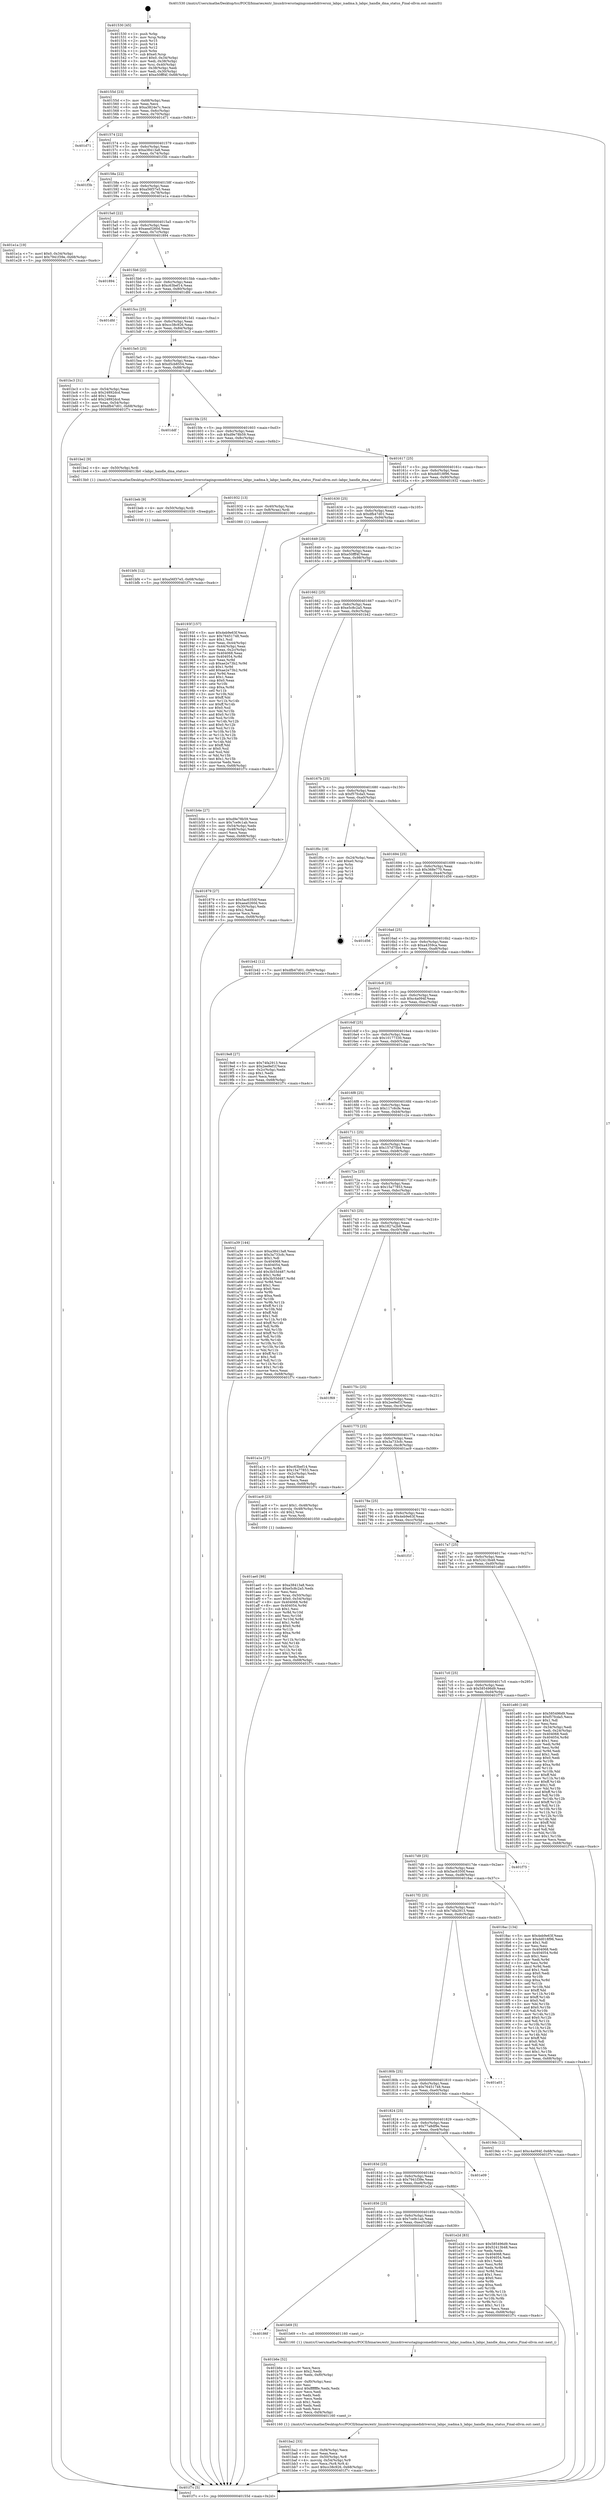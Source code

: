 digraph "0x401530" {
  label = "0x401530 (/mnt/c/Users/mathe/Desktop/tcc/POCII/binaries/extr_linuxdriversstagingcomedidriversni_labpc_isadma.h_labpc_handle_dma_status_Final-ollvm.out::main(0))"
  labelloc = "t"
  node[shape=record]

  Entry [label="",width=0.3,height=0.3,shape=circle,fillcolor=black,style=filled]
  "0x40155d" [label="{
     0x40155d [23]\l
     | [instrs]\l
     &nbsp;&nbsp;0x40155d \<+3\>: mov -0x68(%rbp),%eax\l
     &nbsp;&nbsp;0x401560 \<+2\>: mov %eax,%ecx\l
     &nbsp;&nbsp;0x401562 \<+6\>: sub $0xa3824e7c,%ecx\l
     &nbsp;&nbsp;0x401568 \<+3\>: mov %eax,-0x6c(%rbp)\l
     &nbsp;&nbsp;0x40156b \<+3\>: mov %ecx,-0x70(%rbp)\l
     &nbsp;&nbsp;0x40156e \<+6\>: je 0000000000401d71 \<main+0x841\>\l
  }"]
  "0x401d71" [label="{
     0x401d71\l
  }", style=dashed]
  "0x401574" [label="{
     0x401574 [22]\l
     | [instrs]\l
     &nbsp;&nbsp;0x401574 \<+5\>: jmp 0000000000401579 \<main+0x49\>\l
     &nbsp;&nbsp;0x401579 \<+3\>: mov -0x6c(%rbp),%eax\l
     &nbsp;&nbsp;0x40157c \<+5\>: sub $0xa38413a8,%eax\l
     &nbsp;&nbsp;0x401581 \<+3\>: mov %eax,-0x74(%rbp)\l
     &nbsp;&nbsp;0x401584 \<+6\>: je 0000000000401f3b \<main+0xa0b\>\l
  }"]
  Exit [label="",width=0.3,height=0.3,shape=circle,fillcolor=black,style=filled,peripheries=2]
  "0x401f3b" [label="{
     0x401f3b\l
  }", style=dashed]
  "0x40158a" [label="{
     0x40158a [22]\l
     | [instrs]\l
     &nbsp;&nbsp;0x40158a \<+5\>: jmp 000000000040158f \<main+0x5f\>\l
     &nbsp;&nbsp;0x40158f \<+3\>: mov -0x6c(%rbp),%eax\l
     &nbsp;&nbsp;0x401592 \<+5\>: sub $0xa56f37e5,%eax\l
     &nbsp;&nbsp;0x401597 \<+3\>: mov %eax,-0x78(%rbp)\l
     &nbsp;&nbsp;0x40159a \<+6\>: je 0000000000401e1a \<main+0x8ea\>\l
  }"]
  "0x401bf4" [label="{
     0x401bf4 [12]\l
     | [instrs]\l
     &nbsp;&nbsp;0x401bf4 \<+7\>: movl $0xa56f37e5,-0x68(%rbp)\l
     &nbsp;&nbsp;0x401bfb \<+5\>: jmp 0000000000401f7c \<main+0xa4c\>\l
  }"]
  "0x401e1a" [label="{
     0x401e1a [19]\l
     | [instrs]\l
     &nbsp;&nbsp;0x401e1a \<+7\>: movl $0x0,-0x34(%rbp)\l
     &nbsp;&nbsp;0x401e21 \<+7\>: movl $0x7941f39e,-0x68(%rbp)\l
     &nbsp;&nbsp;0x401e28 \<+5\>: jmp 0000000000401f7c \<main+0xa4c\>\l
  }"]
  "0x4015a0" [label="{
     0x4015a0 [22]\l
     | [instrs]\l
     &nbsp;&nbsp;0x4015a0 \<+5\>: jmp 00000000004015a5 \<main+0x75\>\l
     &nbsp;&nbsp;0x4015a5 \<+3\>: mov -0x6c(%rbp),%eax\l
     &nbsp;&nbsp;0x4015a8 \<+5\>: sub $0xaea0260d,%eax\l
     &nbsp;&nbsp;0x4015ad \<+3\>: mov %eax,-0x7c(%rbp)\l
     &nbsp;&nbsp;0x4015b0 \<+6\>: je 0000000000401894 \<main+0x364\>\l
  }"]
  "0x401beb" [label="{
     0x401beb [9]\l
     | [instrs]\l
     &nbsp;&nbsp;0x401beb \<+4\>: mov -0x50(%rbp),%rdi\l
     &nbsp;&nbsp;0x401bef \<+5\>: call 0000000000401030 \<free@plt\>\l
     | [calls]\l
     &nbsp;&nbsp;0x401030 \{1\} (unknown)\l
  }"]
  "0x401894" [label="{
     0x401894\l
  }", style=dashed]
  "0x4015b6" [label="{
     0x4015b6 [22]\l
     | [instrs]\l
     &nbsp;&nbsp;0x4015b6 \<+5\>: jmp 00000000004015bb \<main+0x8b\>\l
     &nbsp;&nbsp;0x4015bb \<+3\>: mov -0x6c(%rbp),%eax\l
     &nbsp;&nbsp;0x4015be \<+5\>: sub $0xc63bef14,%eax\l
     &nbsp;&nbsp;0x4015c3 \<+3\>: mov %eax,-0x80(%rbp)\l
     &nbsp;&nbsp;0x4015c6 \<+6\>: je 0000000000401dfd \<main+0x8cd\>\l
  }"]
  "0x401ba2" [label="{
     0x401ba2 [33]\l
     | [instrs]\l
     &nbsp;&nbsp;0x401ba2 \<+6\>: mov -0xf4(%rbp),%ecx\l
     &nbsp;&nbsp;0x401ba8 \<+3\>: imul %eax,%ecx\l
     &nbsp;&nbsp;0x401bab \<+4\>: mov -0x50(%rbp),%r8\l
     &nbsp;&nbsp;0x401baf \<+4\>: movslq -0x54(%rbp),%r9\l
     &nbsp;&nbsp;0x401bb3 \<+4\>: mov %ecx,(%r8,%r9,4)\l
     &nbsp;&nbsp;0x401bb7 \<+7\>: movl $0xcc38c926,-0x68(%rbp)\l
     &nbsp;&nbsp;0x401bbe \<+5\>: jmp 0000000000401f7c \<main+0xa4c\>\l
  }"]
  "0x401dfd" [label="{
     0x401dfd\l
  }", style=dashed]
  "0x4015cc" [label="{
     0x4015cc [25]\l
     | [instrs]\l
     &nbsp;&nbsp;0x4015cc \<+5\>: jmp 00000000004015d1 \<main+0xa1\>\l
     &nbsp;&nbsp;0x4015d1 \<+3\>: mov -0x6c(%rbp),%eax\l
     &nbsp;&nbsp;0x4015d4 \<+5\>: sub $0xcc38c926,%eax\l
     &nbsp;&nbsp;0x4015d9 \<+6\>: mov %eax,-0x84(%rbp)\l
     &nbsp;&nbsp;0x4015df \<+6\>: je 0000000000401bc3 \<main+0x693\>\l
  }"]
  "0x401b6e" [label="{
     0x401b6e [52]\l
     | [instrs]\l
     &nbsp;&nbsp;0x401b6e \<+2\>: xor %ecx,%ecx\l
     &nbsp;&nbsp;0x401b70 \<+5\>: mov $0x2,%edx\l
     &nbsp;&nbsp;0x401b75 \<+6\>: mov %edx,-0xf0(%rbp)\l
     &nbsp;&nbsp;0x401b7b \<+1\>: cltd\l
     &nbsp;&nbsp;0x401b7c \<+6\>: mov -0xf0(%rbp),%esi\l
     &nbsp;&nbsp;0x401b82 \<+2\>: idiv %esi\l
     &nbsp;&nbsp;0x401b84 \<+6\>: imul $0xfffffffe,%edx,%edx\l
     &nbsp;&nbsp;0x401b8a \<+2\>: mov %ecx,%edi\l
     &nbsp;&nbsp;0x401b8c \<+2\>: sub %edx,%edi\l
     &nbsp;&nbsp;0x401b8e \<+2\>: mov %ecx,%edx\l
     &nbsp;&nbsp;0x401b90 \<+3\>: sub $0x1,%edx\l
     &nbsp;&nbsp;0x401b93 \<+2\>: add %edx,%edi\l
     &nbsp;&nbsp;0x401b95 \<+2\>: sub %edi,%ecx\l
     &nbsp;&nbsp;0x401b97 \<+6\>: mov %ecx,-0xf4(%rbp)\l
     &nbsp;&nbsp;0x401b9d \<+5\>: call 0000000000401160 \<next_i\>\l
     | [calls]\l
     &nbsp;&nbsp;0x401160 \{1\} (/mnt/c/Users/mathe/Desktop/tcc/POCII/binaries/extr_linuxdriversstagingcomedidriversni_labpc_isadma.h_labpc_handle_dma_status_Final-ollvm.out::next_i)\l
  }"]
  "0x401bc3" [label="{
     0x401bc3 [31]\l
     | [instrs]\l
     &nbsp;&nbsp;0x401bc3 \<+3\>: mov -0x54(%rbp),%eax\l
     &nbsp;&nbsp;0x401bc6 \<+5\>: sub $0x24892dcd,%eax\l
     &nbsp;&nbsp;0x401bcb \<+3\>: add $0x1,%eax\l
     &nbsp;&nbsp;0x401bce \<+5\>: add $0x24892dcd,%eax\l
     &nbsp;&nbsp;0x401bd3 \<+3\>: mov %eax,-0x54(%rbp)\l
     &nbsp;&nbsp;0x401bd6 \<+7\>: movl $0xdfb47d01,-0x68(%rbp)\l
     &nbsp;&nbsp;0x401bdd \<+5\>: jmp 0000000000401f7c \<main+0xa4c\>\l
  }"]
  "0x4015e5" [label="{
     0x4015e5 [25]\l
     | [instrs]\l
     &nbsp;&nbsp;0x4015e5 \<+5\>: jmp 00000000004015ea \<main+0xba\>\l
     &nbsp;&nbsp;0x4015ea \<+3\>: mov -0x6c(%rbp),%eax\l
     &nbsp;&nbsp;0x4015ed \<+5\>: sub $0xd5cb8554,%eax\l
     &nbsp;&nbsp;0x4015f2 \<+6\>: mov %eax,-0x88(%rbp)\l
     &nbsp;&nbsp;0x4015f8 \<+6\>: je 0000000000401ddf \<main+0x8af\>\l
  }"]
  "0x40186f" [label="{
     0x40186f\l
  }", style=dashed]
  "0x401ddf" [label="{
     0x401ddf\l
  }", style=dashed]
  "0x4015fe" [label="{
     0x4015fe [25]\l
     | [instrs]\l
     &nbsp;&nbsp;0x4015fe \<+5\>: jmp 0000000000401603 \<main+0xd3\>\l
     &nbsp;&nbsp;0x401603 \<+3\>: mov -0x6c(%rbp),%eax\l
     &nbsp;&nbsp;0x401606 \<+5\>: sub $0xd9e78b59,%eax\l
     &nbsp;&nbsp;0x40160b \<+6\>: mov %eax,-0x8c(%rbp)\l
     &nbsp;&nbsp;0x401611 \<+6\>: je 0000000000401be2 \<main+0x6b2\>\l
  }"]
  "0x401b69" [label="{
     0x401b69 [5]\l
     | [instrs]\l
     &nbsp;&nbsp;0x401b69 \<+5\>: call 0000000000401160 \<next_i\>\l
     | [calls]\l
     &nbsp;&nbsp;0x401160 \{1\} (/mnt/c/Users/mathe/Desktop/tcc/POCII/binaries/extr_linuxdriversstagingcomedidriversni_labpc_isadma.h_labpc_handle_dma_status_Final-ollvm.out::next_i)\l
  }"]
  "0x401be2" [label="{
     0x401be2 [9]\l
     | [instrs]\l
     &nbsp;&nbsp;0x401be2 \<+4\>: mov -0x50(%rbp),%rdi\l
     &nbsp;&nbsp;0x401be6 \<+5\>: call 00000000004013b0 \<labpc_handle_dma_status\>\l
     | [calls]\l
     &nbsp;&nbsp;0x4013b0 \{1\} (/mnt/c/Users/mathe/Desktop/tcc/POCII/binaries/extr_linuxdriversstagingcomedidriversni_labpc_isadma.h_labpc_handle_dma_status_Final-ollvm.out::labpc_handle_dma_status)\l
  }"]
  "0x401617" [label="{
     0x401617 [25]\l
     | [instrs]\l
     &nbsp;&nbsp;0x401617 \<+5\>: jmp 000000000040161c \<main+0xec\>\l
     &nbsp;&nbsp;0x40161c \<+3\>: mov -0x6c(%rbp),%eax\l
     &nbsp;&nbsp;0x40161f \<+5\>: sub $0xdd018f96,%eax\l
     &nbsp;&nbsp;0x401624 \<+6\>: mov %eax,-0x90(%rbp)\l
     &nbsp;&nbsp;0x40162a \<+6\>: je 0000000000401932 \<main+0x402\>\l
  }"]
  "0x401856" [label="{
     0x401856 [25]\l
     | [instrs]\l
     &nbsp;&nbsp;0x401856 \<+5\>: jmp 000000000040185b \<main+0x32b\>\l
     &nbsp;&nbsp;0x40185b \<+3\>: mov -0x6c(%rbp),%eax\l
     &nbsp;&nbsp;0x40185e \<+5\>: sub $0x7ce9c1ab,%eax\l
     &nbsp;&nbsp;0x401863 \<+6\>: mov %eax,-0xec(%rbp)\l
     &nbsp;&nbsp;0x401869 \<+6\>: je 0000000000401b69 \<main+0x639\>\l
  }"]
  "0x401932" [label="{
     0x401932 [13]\l
     | [instrs]\l
     &nbsp;&nbsp;0x401932 \<+4\>: mov -0x40(%rbp),%rax\l
     &nbsp;&nbsp;0x401936 \<+4\>: mov 0x8(%rax),%rdi\l
     &nbsp;&nbsp;0x40193a \<+5\>: call 0000000000401060 \<atoi@plt\>\l
     | [calls]\l
     &nbsp;&nbsp;0x401060 \{1\} (unknown)\l
  }"]
  "0x401630" [label="{
     0x401630 [25]\l
     | [instrs]\l
     &nbsp;&nbsp;0x401630 \<+5\>: jmp 0000000000401635 \<main+0x105\>\l
     &nbsp;&nbsp;0x401635 \<+3\>: mov -0x6c(%rbp),%eax\l
     &nbsp;&nbsp;0x401638 \<+5\>: sub $0xdfb47d01,%eax\l
     &nbsp;&nbsp;0x40163d \<+6\>: mov %eax,-0x94(%rbp)\l
     &nbsp;&nbsp;0x401643 \<+6\>: je 0000000000401b4e \<main+0x61e\>\l
  }"]
  "0x401e2d" [label="{
     0x401e2d [83]\l
     | [instrs]\l
     &nbsp;&nbsp;0x401e2d \<+5\>: mov $0x585496d9,%eax\l
     &nbsp;&nbsp;0x401e32 \<+5\>: mov $0x52413b48,%ecx\l
     &nbsp;&nbsp;0x401e37 \<+2\>: xor %edx,%edx\l
     &nbsp;&nbsp;0x401e39 \<+7\>: mov 0x404068,%esi\l
     &nbsp;&nbsp;0x401e40 \<+7\>: mov 0x404054,%edi\l
     &nbsp;&nbsp;0x401e47 \<+3\>: sub $0x1,%edx\l
     &nbsp;&nbsp;0x401e4a \<+3\>: mov %esi,%r8d\l
     &nbsp;&nbsp;0x401e4d \<+3\>: add %edx,%r8d\l
     &nbsp;&nbsp;0x401e50 \<+4\>: imul %r8d,%esi\l
     &nbsp;&nbsp;0x401e54 \<+3\>: and $0x1,%esi\l
     &nbsp;&nbsp;0x401e57 \<+3\>: cmp $0x0,%esi\l
     &nbsp;&nbsp;0x401e5a \<+4\>: sete %r9b\l
     &nbsp;&nbsp;0x401e5e \<+3\>: cmp $0xa,%edi\l
     &nbsp;&nbsp;0x401e61 \<+4\>: setl %r10b\l
     &nbsp;&nbsp;0x401e65 \<+3\>: mov %r9b,%r11b\l
     &nbsp;&nbsp;0x401e68 \<+3\>: and %r10b,%r11b\l
     &nbsp;&nbsp;0x401e6b \<+3\>: xor %r10b,%r9b\l
     &nbsp;&nbsp;0x401e6e \<+3\>: or %r9b,%r11b\l
     &nbsp;&nbsp;0x401e71 \<+4\>: test $0x1,%r11b\l
     &nbsp;&nbsp;0x401e75 \<+3\>: cmovne %ecx,%eax\l
     &nbsp;&nbsp;0x401e78 \<+3\>: mov %eax,-0x68(%rbp)\l
     &nbsp;&nbsp;0x401e7b \<+5\>: jmp 0000000000401f7c \<main+0xa4c\>\l
  }"]
  "0x401b4e" [label="{
     0x401b4e [27]\l
     | [instrs]\l
     &nbsp;&nbsp;0x401b4e \<+5\>: mov $0xd9e78b59,%eax\l
     &nbsp;&nbsp;0x401b53 \<+5\>: mov $0x7ce9c1ab,%ecx\l
     &nbsp;&nbsp;0x401b58 \<+3\>: mov -0x54(%rbp),%edx\l
     &nbsp;&nbsp;0x401b5b \<+3\>: cmp -0x48(%rbp),%edx\l
     &nbsp;&nbsp;0x401b5e \<+3\>: cmovl %ecx,%eax\l
     &nbsp;&nbsp;0x401b61 \<+3\>: mov %eax,-0x68(%rbp)\l
     &nbsp;&nbsp;0x401b64 \<+5\>: jmp 0000000000401f7c \<main+0xa4c\>\l
  }"]
  "0x401649" [label="{
     0x401649 [25]\l
     | [instrs]\l
     &nbsp;&nbsp;0x401649 \<+5\>: jmp 000000000040164e \<main+0x11e\>\l
     &nbsp;&nbsp;0x40164e \<+3\>: mov -0x6c(%rbp),%eax\l
     &nbsp;&nbsp;0x401651 \<+5\>: sub $0xe50fff4f,%eax\l
     &nbsp;&nbsp;0x401656 \<+6\>: mov %eax,-0x98(%rbp)\l
     &nbsp;&nbsp;0x40165c \<+6\>: je 0000000000401879 \<main+0x349\>\l
  }"]
  "0x40183d" [label="{
     0x40183d [25]\l
     | [instrs]\l
     &nbsp;&nbsp;0x40183d \<+5\>: jmp 0000000000401842 \<main+0x312\>\l
     &nbsp;&nbsp;0x401842 \<+3\>: mov -0x6c(%rbp),%eax\l
     &nbsp;&nbsp;0x401845 \<+5\>: sub $0x7941f39e,%eax\l
     &nbsp;&nbsp;0x40184a \<+6\>: mov %eax,-0xe8(%rbp)\l
     &nbsp;&nbsp;0x401850 \<+6\>: je 0000000000401e2d \<main+0x8fd\>\l
  }"]
  "0x401879" [label="{
     0x401879 [27]\l
     | [instrs]\l
     &nbsp;&nbsp;0x401879 \<+5\>: mov $0x5ac6350f,%eax\l
     &nbsp;&nbsp;0x40187e \<+5\>: mov $0xaea0260d,%ecx\l
     &nbsp;&nbsp;0x401883 \<+3\>: mov -0x30(%rbp),%edx\l
     &nbsp;&nbsp;0x401886 \<+3\>: cmp $0x2,%edx\l
     &nbsp;&nbsp;0x401889 \<+3\>: cmovne %ecx,%eax\l
     &nbsp;&nbsp;0x40188c \<+3\>: mov %eax,-0x68(%rbp)\l
     &nbsp;&nbsp;0x40188f \<+5\>: jmp 0000000000401f7c \<main+0xa4c\>\l
  }"]
  "0x401662" [label="{
     0x401662 [25]\l
     | [instrs]\l
     &nbsp;&nbsp;0x401662 \<+5\>: jmp 0000000000401667 \<main+0x137\>\l
     &nbsp;&nbsp;0x401667 \<+3\>: mov -0x6c(%rbp),%eax\l
     &nbsp;&nbsp;0x40166a \<+5\>: sub $0xe5c8c2a5,%eax\l
     &nbsp;&nbsp;0x40166f \<+6\>: mov %eax,-0x9c(%rbp)\l
     &nbsp;&nbsp;0x401675 \<+6\>: je 0000000000401b42 \<main+0x612\>\l
  }"]
  "0x401f7c" [label="{
     0x401f7c [5]\l
     | [instrs]\l
     &nbsp;&nbsp;0x401f7c \<+5\>: jmp 000000000040155d \<main+0x2d\>\l
  }"]
  "0x401530" [label="{
     0x401530 [45]\l
     | [instrs]\l
     &nbsp;&nbsp;0x401530 \<+1\>: push %rbp\l
     &nbsp;&nbsp;0x401531 \<+3\>: mov %rsp,%rbp\l
     &nbsp;&nbsp;0x401534 \<+2\>: push %r15\l
     &nbsp;&nbsp;0x401536 \<+2\>: push %r14\l
     &nbsp;&nbsp;0x401538 \<+2\>: push %r12\l
     &nbsp;&nbsp;0x40153a \<+1\>: push %rbx\l
     &nbsp;&nbsp;0x40153b \<+7\>: sub $0xe0,%rsp\l
     &nbsp;&nbsp;0x401542 \<+7\>: movl $0x0,-0x34(%rbp)\l
     &nbsp;&nbsp;0x401549 \<+3\>: mov %edi,-0x38(%rbp)\l
     &nbsp;&nbsp;0x40154c \<+4\>: mov %rsi,-0x40(%rbp)\l
     &nbsp;&nbsp;0x401550 \<+3\>: mov -0x38(%rbp),%edi\l
     &nbsp;&nbsp;0x401553 \<+3\>: mov %edi,-0x30(%rbp)\l
     &nbsp;&nbsp;0x401556 \<+7\>: movl $0xe50fff4f,-0x68(%rbp)\l
  }"]
  "0x401e09" [label="{
     0x401e09\l
  }", style=dashed]
  "0x401b42" [label="{
     0x401b42 [12]\l
     | [instrs]\l
     &nbsp;&nbsp;0x401b42 \<+7\>: movl $0xdfb47d01,-0x68(%rbp)\l
     &nbsp;&nbsp;0x401b49 \<+5\>: jmp 0000000000401f7c \<main+0xa4c\>\l
  }"]
  "0x40167b" [label="{
     0x40167b [25]\l
     | [instrs]\l
     &nbsp;&nbsp;0x40167b \<+5\>: jmp 0000000000401680 \<main+0x150\>\l
     &nbsp;&nbsp;0x401680 \<+3\>: mov -0x6c(%rbp),%eax\l
     &nbsp;&nbsp;0x401683 \<+5\>: sub $0xf57fcda5,%eax\l
     &nbsp;&nbsp;0x401688 \<+6\>: mov %eax,-0xa0(%rbp)\l
     &nbsp;&nbsp;0x40168e \<+6\>: je 0000000000401f0c \<main+0x9dc\>\l
  }"]
  "0x401ae0" [label="{
     0x401ae0 [98]\l
     | [instrs]\l
     &nbsp;&nbsp;0x401ae0 \<+5\>: mov $0xa38413a8,%ecx\l
     &nbsp;&nbsp;0x401ae5 \<+5\>: mov $0xe5c8c2a5,%edx\l
     &nbsp;&nbsp;0x401aea \<+2\>: xor %esi,%esi\l
     &nbsp;&nbsp;0x401aec \<+4\>: mov %rax,-0x50(%rbp)\l
     &nbsp;&nbsp;0x401af0 \<+7\>: movl $0x0,-0x54(%rbp)\l
     &nbsp;&nbsp;0x401af7 \<+8\>: mov 0x404068,%r8d\l
     &nbsp;&nbsp;0x401aff \<+8\>: mov 0x404054,%r9d\l
     &nbsp;&nbsp;0x401b07 \<+3\>: sub $0x1,%esi\l
     &nbsp;&nbsp;0x401b0a \<+3\>: mov %r8d,%r10d\l
     &nbsp;&nbsp;0x401b0d \<+3\>: add %esi,%r10d\l
     &nbsp;&nbsp;0x401b10 \<+4\>: imul %r10d,%r8d\l
     &nbsp;&nbsp;0x401b14 \<+4\>: and $0x1,%r8d\l
     &nbsp;&nbsp;0x401b18 \<+4\>: cmp $0x0,%r8d\l
     &nbsp;&nbsp;0x401b1c \<+4\>: sete %r11b\l
     &nbsp;&nbsp;0x401b20 \<+4\>: cmp $0xa,%r9d\l
     &nbsp;&nbsp;0x401b24 \<+3\>: setl %bl\l
     &nbsp;&nbsp;0x401b27 \<+3\>: mov %r11b,%r14b\l
     &nbsp;&nbsp;0x401b2a \<+3\>: and %bl,%r14b\l
     &nbsp;&nbsp;0x401b2d \<+3\>: xor %bl,%r11b\l
     &nbsp;&nbsp;0x401b30 \<+3\>: or %r11b,%r14b\l
     &nbsp;&nbsp;0x401b33 \<+4\>: test $0x1,%r14b\l
     &nbsp;&nbsp;0x401b37 \<+3\>: cmovne %edx,%ecx\l
     &nbsp;&nbsp;0x401b3a \<+3\>: mov %ecx,-0x68(%rbp)\l
     &nbsp;&nbsp;0x401b3d \<+5\>: jmp 0000000000401f7c \<main+0xa4c\>\l
  }"]
  "0x401f0c" [label="{
     0x401f0c [19]\l
     | [instrs]\l
     &nbsp;&nbsp;0x401f0c \<+3\>: mov -0x24(%rbp),%eax\l
     &nbsp;&nbsp;0x401f0f \<+7\>: add $0xe0,%rsp\l
     &nbsp;&nbsp;0x401f16 \<+1\>: pop %rbx\l
     &nbsp;&nbsp;0x401f17 \<+2\>: pop %r12\l
     &nbsp;&nbsp;0x401f19 \<+2\>: pop %r14\l
     &nbsp;&nbsp;0x401f1b \<+2\>: pop %r15\l
     &nbsp;&nbsp;0x401f1d \<+1\>: pop %rbp\l
     &nbsp;&nbsp;0x401f1e \<+1\>: ret\l
  }"]
  "0x401694" [label="{
     0x401694 [25]\l
     | [instrs]\l
     &nbsp;&nbsp;0x401694 \<+5\>: jmp 0000000000401699 \<main+0x169\>\l
     &nbsp;&nbsp;0x401699 \<+3\>: mov -0x6c(%rbp),%eax\l
     &nbsp;&nbsp;0x40169c \<+5\>: sub $0x368e770,%eax\l
     &nbsp;&nbsp;0x4016a1 \<+6\>: mov %eax,-0xa4(%rbp)\l
     &nbsp;&nbsp;0x4016a7 \<+6\>: je 0000000000401d56 \<main+0x826\>\l
  }"]
  "0x401824" [label="{
     0x401824 [25]\l
     | [instrs]\l
     &nbsp;&nbsp;0x401824 \<+5\>: jmp 0000000000401829 \<main+0x2f9\>\l
     &nbsp;&nbsp;0x401829 \<+3\>: mov -0x6c(%rbp),%eax\l
     &nbsp;&nbsp;0x40182c \<+5\>: sub $0x77a8df9e,%eax\l
     &nbsp;&nbsp;0x401831 \<+6\>: mov %eax,-0xe4(%rbp)\l
     &nbsp;&nbsp;0x401837 \<+6\>: je 0000000000401e09 \<main+0x8d9\>\l
  }"]
  "0x401d56" [label="{
     0x401d56\l
  }", style=dashed]
  "0x4016ad" [label="{
     0x4016ad [25]\l
     | [instrs]\l
     &nbsp;&nbsp;0x4016ad \<+5\>: jmp 00000000004016b2 \<main+0x182\>\l
     &nbsp;&nbsp;0x4016b2 \<+3\>: mov -0x6c(%rbp),%eax\l
     &nbsp;&nbsp;0x4016b5 \<+5\>: sub $0xa4359ca,%eax\l
     &nbsp;&nbsp;0x4016ba \<+6\>: mov %eax,-0xa8(%rbp)\l
     &nbsp;&nbsp;0x4016c0 \<+6\>: je 0000000000401dbe \<main+0x88e\>\l
  }"]
  "0x4019dc" [label="{
     0x4019dc [12]\l
     | [instrs]\l
     &nbsp;&nbsp;0x4019dc \<+7\>: movl $0xc4a094f,-0x68(%rbp)\l
     &nbsp;&nbsp;0x4019e3 \<+5\>: jmp 0000000000401f7c \<main+0xa4c\>\l
  }"]
  "0x401dbe" [label="{
     0x401dbe\l
  }", style=dashed]
  "0x4016c6" [label="{
     0x4016c6 [25]\l
     | [instrs]\l
     &nbsp;&nbsp;0x4016c6 \<+5\>: jmp 00000000004016cb \<main+0x19b\>\l
     &nbsp;&nbsp;0x4016cb \<+3\>: mov -0x6c(%rbp),%eax\l
     &nbsp;&nbsp;0x4016ce \<+5\>: sub $0xc4a094f,%eax\l
     &nbsp;&nbsp;0x4016d3 \<+6\>: mov %eax,-0xac(%rbp)\l
     &nbsp;&nbsp;0x4016d9 \<+6\>: je 00000000004019e8 \<main+0x4b8\>\l
  }"]
  "0x40180b" [label="{
     0x40180b [25]\l
     | [instrs]\l
     &nbsp;&nbsp;0x40180b \<+5\>: jmp 0000000000401810 \<main+0x2e0\>\l
     &nbsp;&nbsp;0x401810 \<+3\>: mov -0x6c(%rbp),%eax\l
     &nbsp;&nbsp;0x401813 \<+5\>: sub $0x76451748,%eax\l
     &nbsp;&nbsp;0x401818 \<+6\>: mov %eax,-0xe0(%rbp)\l
     &nbsp;&nbsp;0x40181e \<+6\>: je 00000000004019dc \<main+0x4ac\>\l
  }"]
  "0x4019e8" [label="{
     0x4019e8 [27]\l
     | [instrs]\l
     &nbsp;&nbsp;0x4019e8 \<+5\>: mov $0x74fa2913,%eax\l
     &nbsp;&nbsp;0x4019ed \<+5\>: mov $0x2ee9ef1f,%ecx\l
     &nbsp;&nbsp;0x4019f2 \<+3\>: mov -0x2c(%rbp),%edx\l
     &nbsp;&nbsp;0x4019f5 \<+3\>: cmp $0x1,%edx\l
     &nbsp;&nbsp;0x4019f8 \<+3\>: cmovl %ecx,%eax\l
     &nbsp;&nbsp;0x4019fb \<+3\>: mov %eax,-0x68(%rbp)\l
     &nbsp;&nbsp;0x4019fe \<+5\>: jmp 0000000000401f7c \<main+0xa4c\>\l
  }"]
  "0x4016df" [label="{
     0x4016df [25]\l
     | [instrs]\l
     &nbsp;&nbsp;0x4016df \<+5\>: jmp 00000000004016e4 \<main+0x1b4\>\l
     &nbsp;&nbsp;0x4016e4 \<+3\>: mov -0x6c(%rbp),%eax\l
     &nbsp;&nbsp;0x4016e7 \<+5\>: sub $0x10177330,%eax\l
     &nbsp;&nbsp;0x4016ec \<+6\>: mov %eax,-0xb0(%rbp)\l
     &nbsp;&nbsp;0x4016f2 \<+6\>: je 0000000000401cbe \<main+0x78e\>\l
  }"]
  "0x401a03" [label="{
     0x401a03\l
  }", style=dashed]
  "0x401cbe" [label="{
     0x401cbe\l
  }", style=dashed]
  "0x4016f8" [label="{
     0x4016f8 [25]\l
     | [instrs]\l
     &nbsp;&nbsp;0x4016f8 \<+5\>: jmp 00000000004016fd \<main+0x1cd\>\l
     &nbsp;&nbsp;0x4016fd \<+3\>: mov -0x6c(%rbp),%eax\l
     &nbsp;&nbsp;0x401700 \<+5\>: sub $0x117c6cfe,%eax\l
     &nbsp;&nbsp;0x401705 \<+6\>: mov %eax,-0xb4(%rbp)\l
     &nbsp;&nbsp;0x40170b \<+6\>: je 0000000000401c2e \<main+0x6fe\>\l
  }"]
  "0x40193f" [label="{
     0x40193f [157]\l
     | [instrs]\l
     &nbsp;&nbsp;0x40193f \<+5\>: mov $0x4eb9e63f,%ecx\l
     &nbsp;&nbsp;0x401944 \<+5\>: mov $0x76451748,%edx\l
     &nbsp;&nbsp;0x401949 \<+3\>: mov $0x1,%sil\l
     &nbsp;&nbsp;0x40194c \<+3\>: mov %eax,-0x44(%rbp)\l
     &nbsp;&nbsp;0x40194f \<+3\>: mov -0x44(%rbp),%eax\l
     &nbsp;&nbsp;0x401952 \<+3\>: mov %eax,-0x2c(%rbp)\l
     &nbsp;&nbsp;0x401955 \<+7\>: mov 0x404068,%eax\l
     &nbsp;&nbsp;0x40195c \<+8\>: mov 0x404054,%r8d\l
     &nbsp;&nbsp;0x401964 \<+3\>: mov %eax,%r9d\l
     &nbsp;&nbsp;0x401967 \<+7\>: sub $0xae2e73b2,%r9d\l
     &nbsp;&nbsp;0x40196e \<+4\>: sub $0x1,%r9d\l
     &nbsp;&nbsp;0x401972 \<+7\>: add $0xae2e73b2,%r9d\l
     &nbsp;&nbsp;0x401979 \<+4\>: imul %r9d,%eax\l
     &nbsp;&nbsp;0x40197d \<+3\>: and $0x1,%eax\l
     &nbsp;&nbsp;0x401980 \<+3\>: cmp $0x0,%eax\l
     &nbsp;&nbsp;0x401983 \<+4\>: sete %r10b\l
     &nbsp;&nbsp;0x401987 \<+4\>: cmp $0xa,%r8d\l
     &nbsp;&nbsp;0x40198b \<+4\>: setl %r11b\l
     &nbsp;&nbsp;0x40198f \<+3\>: mov %r10b,%bl\l
     &nbsp;&nbsp;0x401992 \<+3\>: xor $0xff,%bl\l
     &nbsp;&nbsp;0x401995 \<+3\>: mov %r11b,%r14b\l
     &nbsp;&nbsp;0x401998 \<+4\>: xor $0xff,%r14b\l
     &nbsp;&nbsp;0x40199c \<+4\>: xor $0x0,%sil\l
     &nbsp;&nbsp;0x4019a0 \<+3\>: mov %bl,%r15b\l
     &nbsp;&nbsp;0x4019a3 \<+4\>: and $0x0,%r15b\l
     &nbsp;&nbsp;0x4019a7 \<+3\>: and %sil,%r10b\l
     &nbsp;&nbsp;0x4019aa \<+3\>: mov %r14b,%r12b\l
     &nbsp;&nbsp;0x4019ad \<+4\>: and $0x0,%r12b\l
     &nbsp;&nbsp;0x4019b1 \<+3\>: and %sil,%r11b\l
     &nbsp;&nbsp;0x4019b4 \<+3\>: or %r10b,%r15b\l
     &nbsp;&nbsp;0x4019b7 \<+3\>: or %r11b,%r12b\l
     &nbsp;&nbsp;0x4019ba \<+3\>: xor %r12b,%r15b\l
     &nbsp;&nbsp;0x4019bd \<+3\>: or %r14b,%bl\l
     &nbsp;&nbsp;0x4019c0 \<+3\>: xor $0xff,%bl\l
     &nbsp;&nbsp;0x4019c3 \<+4\>: or $0x0,%sil\l
     &nbsp;&nbsp;0x4019c7 \<+3\>: and %sil,%bl\l
     &nbsp;&nbsp;0x4019ca \<+3\>: or %bl,%r15b\l
     &nbsp;&nbsp;0x4019cd \<+4\>: test $0x1,%r15b\l
     &nbsp;&nbsp;0x4019d1 \<+3\>: cmovne %edx,%ecx\l
     &nbsp;&nbsp;0x4019d4 \<+3\>: mov %ecx,-0x68(%rbp)\l
     &nbsp;&nbsp;0x4019d7 \<+5\>: jmp 0000000000401f7c \<main+0xa4c\>\l
  }"]
  "0x401c2e" [label="{
     0x401c2e\l
  }", style=dashed]
  "0x401711" [label="{
     0x401711 [25]\l
     | [instrs]\l
     &nbsp;&nbsp;0x401711 \<+5\>: jmp 0000000000401716 \<main+0x1e6\>\l
     &nbsp;&nbsp;0x401716 \<+3\>: mov -0x6c(%rbp),%eax\l
     &nbsp;&nbsp;0x401719 \<+5\>: sub $0x157d75b4,%eax\l
     &nbsp;&nbsp;0x40171e \<+6\>: mov %eax,-0xb8(%rbp)\l
     &nbsp;&nbsp;0x401724 \<+6\>: je 0000000000401c00 \<main+0x6d0\>\l
  }"]
  "0x4017f2" [label="{
     0x4017f2 [25]\l
     | [instrs]\l
     &nbsp;&nbsp;0x4017f2 \<+5\>: jmp 00000000004017f7 \<main+0x2c7\>\l
     &nbsp;&nbsp;0x4017f7 \<+3\>: mov -0x6c(%rbp),%eax\l
     &nbsp;&nbsp;0x4017fa \<+5\>: sub $0x74fa2913,%eax\l
     &nbsp;&nbsp;0x4017ff \<+6\>: mov %eax,-0xdc(%rbp)\l
     &nbsp;&nbsp;0x401805 \<+6\>: je 0000000000401a03 \<main+0x4d3\>\l
  }"]
  "0x401c00" [label="{
     0x401c00\l
  }", style=dashed]
  "0x40172a" [label="{
     0x40172a [25]\l
     | [instrs]\l
     &nbsp;&nbsp;0x40172a \<+5\>: jmp 000000000040172f \<main+0x1ff\>\l
     &nbsp;&nbsp;0x40172f \<+3\>: mov -0x6c(%rbp),%eax\l
     &nbsp;&nbsp;0x401732 \<+5\>: sub $0x15a77853,%eax\l
     &nbsp;&nbsp;0x401737 \<+6\>: mov %eax,-0xbc(%rbp)\l
     &nbsp;&nbsp;0x40173d \<+6\>: je 0000000000401a39 \<main+0x509\>\l
  }"]
  "0x4018ac" [label="{
     0x4018ac [134]\l
     | [instrs]\l
     &nbsp;&nbsp;0x4018ac \<+5\>: mov $0x4eb9e63f,%eax\l
     &nbsp;&nbsp;0x4018b1 \<+5\>: mov $0xdd018f96,%ecx\l
     &nbsp;&nbsp;0x4018b6 \<+2\>: mov $0x1,%dl\l
     &nbsp;&nbsp;0x4018b8 \<+2\>: xor %esi,%esi\l
     &nbsp;&nbsp;0x4018ba \<+7\>: mov 0x404068,%edi\l
     &nbsp;&nbsp;0x4018c1 \<+8\>: mov 0x404054,%r8d\l
     &nbsp;&nbsp;0x4018c9 \<+3\>: sub $0x1,%esi\l
     &nbsp;&nbsp;0x4018cc \<+3\>: mov %edi,%r9d\l
     &nbsp;&nbsp;0x4018cf \<+3\>: add %esi,%r9d\l
     &nbsp;&nbsp;0x4018d2 \<+4\>: imul %r9d,%edi\l
     &nbsp;&nbsp;0x4018d6 \<+3\>: and $0x1,%edi\l
     &nbsp;&nbsp;0x4018d9 \<+3\>: cmp $0x0,%edi\l
     &nbsp;&nbsp;0x4018dc \<+4\>: sete %r10b\l
     &nbsp;&nbsp;0x4018e0 \<+4\>: cmp $0xa,%r8d\l
     &nbsp;&nbsp;0x4018e4 \<+4\>: setl %r11b\l
     &nbsp;&nbsp;0x4018e8 \<+3\>: mov %r10b,%bl\l
     &nbsp;&nbsp;0x4018eb \<+3\>: xor $0xff,%bl\l
     &nbsp;&nbsp;0x4018ee \<+3\>: mov %r11b,%r14b\l
     &nbsp;&nbsp;0x4018f1 \<+4\>: xor $0xff,%r14b\l
     &nbsp;&nbsp;0x4018f5 \<+3\>: xor $0x0,%dl\l
     &nbsp;&nbsp;0x4018f8 \<+3\>: mov %bl,%r15b\l
     &nbsp;&nbsp;0x4018fb \<+4\>: and $0x0,%r15b\l
     &nbsp;&nbsp;0x4018ff \<+3\>: and %dl,%r10b\l
     &nbsp;&nbsp;0x401902 \<+3\>: mov %r14b,%r12b\l
     &nbsp;&nbsp;0x401905 \<+4\>: and $0x0,%r12b\l
     &nbsp;&nbsp;0x401909 \<+3\>: and %dl,%r11b\l
     &nbsp;&nbsp;0x40190c \<+3\>: or %r10b,%r15b\l
     &nbsp;&nbsp;0x40190f \<+3\>: or %r11b,%r12b\l
     &nbsp;&nbsp;0x401912 \<+3\>: xor %r12b,%r15b\l
     &nbsp;&nbsp;0x401915 \<+3\>: or %r14b,%bl\l
     &nbsp;&nbsp;0x401918 \<+3\>: xor $0xff,%bl\l
     &nbsp;&nbsp;0x40191b \<+3\>: or $0x0,%dl\l
     &nbsp;&nbsp;0x40191e \<+2\>: and %dl,%bl\l
     &nbsp;&nbsp;0x401920 \<+3\>: or %bl,%r15b\l
     &nbsp;&nbsp;0x401923 \<+4\>: test $0x1,%r15b\l
     &nbsp;&nbsp;0x401927 \<+3\>: cmovne %ecx,%eax\l
     &nbsp;&nbsp;0x40192a \<+3\>: mov %eax,-0x68(%rbp)\l
     &nbsp;&nbsp;0x40192d \<+5\>: jmp 0000000000401f7c \<main+0xa4c\>\l
  }"]
  "0x401a39" [label="{
     0x401a39 [144]\l
     | [instrs]\l
     &nbsp;&nbsp;0x401a39 \<+5\>: mov $0xa38413a8,%eax\l
     &nbsp;&nbsp;0x401a3e \<+5\>: mov $0x3a733cfc,%ecx\l
     &nbsp;&nbsp;0x401a43 \<+2\>: mov $0x1,%dl\l
     &nbsp;&nbsp;0x401a45 \<+7\>: mov 0x404068,%esi\l
     &nbsp;&nbsp;0x401a4c \<+7\>: mov 0x404054,%edi\l
     &nbsp;&nbsp;0x401a53 \<+3\>: mov %esi,%r8d\l
     &nbsp;&nbsp;0x401a56 \<+7\>: add $0x3b55d487,%r8d\l
     &nbsp;&nbsp;0x401a5d \<+4\>: sub $0x1,%r8d\l
     &nbsp;&nbsp;0x401a61 \<+7\>: sub $0x3b55d487,%r8d\l
     &nbsp;&nbsp;0x401a68 \<+4\>: imul %r8d,%esi\l
     &nbsp;&nbsp;0x401a6c \<+3\>: and $0x1,%esi\l
     &nbsp;&nbsp;0x401a6f \<+3\>: cmp $0x0,%esi\l
     &nbsp;&nbsp;0x401a72 \<+4\>: sete %r9b\l
     &nbsp;&nbsp;0x401a76 \<+3\>: cmp $0xa,%edi\l
     &nbsp;&nbsp;0x401a79 \<+4\>: setl %r10b\l
     &nbsp;&nbsp;0x401a7d \<+3\>: mov %r9b,%r11b\l
     &nbsp;&nbsp;0x401a80 \<+4\>: xor $0xff,%r11b\l
     &nbsp;&nbsp;0x401a84 \<+3\>: mov %r10b,%bl\l
     &nbsp;&nbsp;0x401a87 \<+3\>: xor $0xff,%bl\l
     &nbsp;&nbsp;0x401a8a \<+3\>: xor $0x1,%dl\l
     &nbsp;&nbsp;0x401a8d \<+3\>: mov %r11b,%r14b\l
     &nbsp;&nbsp;0x401a90 \<+4\>: and $0xff,%r14b\l
     &nbsp;&nbsp;0x401a94 \<+3\>: and %dl,%r9b\l
     &nbsp;&nbsp;0x401a97 \<+3\>: mov %bl,%r15b\l
     &nbsp;&nbsp;0x401a9a \<+4\>: and $0xff,%r15b\l
     &nbsp;&nbsp;0x401a9e \<+3\>: and %dl,%r10b\l
     &nbsp;&nbsp;0x401aa1 \<+3\>: or %r9b,%r14b\l
     &nbsp;&nbsp;0x401aa4 \<+3\>: or %r10b,%r15b\l
     &nbsp;&nbsp;0x401aa7 \<+3\>: xor %r15b,%r14b\l
     &nbsp;&nbsp;0x401aaa \<+3\>: or %bl,%r11b\l
     &nbsp;&nbsp;0x401aad \<+4\>: xor $0xff,%r11b\l
     &nbsp;&nbsp;0x401ab1 \<+3\>: or $0x1,%dl\l
     &nbsp;&nbsp;0x401ab4 \<+3\>: and %dl,%r11b\l
     &nbsp;&nbsp;0x401ab7 \<+3\>: or %r11b,%r14b\l
     &nbsp;&nbsp;0x401aba \<+4\>: test $0x1,%r14b\l
     &nbsp;&nbsp;0x401abe \<+3\>: cmovne %ecx,%eax\l
     &nbsp;&nbsp;0x401ac1 \<+3\>: mov %eax,-0x68(%rbp)\l
     &nbsp;&nbsp;0x401ac4 \<+5\>: jmp 0000000000401f7c \<main+0xa4c\>\l
  }"]
  "0x401743" [label="{
     0x401743 [25]\l
     | [instrs]\l
     &nbsp;&nbsp;0x401743 \<+5\>: jmp 0000000000401748 \<main+0x218\>\l
     &nbsp;&nbsp;0x401748 \<+3\>: mov -0x6c(%rbp),%eax\l
     &nbsp;&nbsp;0x40174b \<+5\>: sub $0x1827a2b8,%eax\l
     &nbsp;&nbsp;0x401750 \<+6\>: mov %eax,-0xc0(%rbp)\l
     &nbsp;&nbsp;0x401756 \<+6\>: je 0000000000401f69 \<main+0xa39\>\l
  }"]
  "0x4017d9" [label="{
     0x4017d9 [25]\l
     | [instrs]\l
     &nbsp;&nbsp;0x4017d9 \<+5\>: jmp 00000000004017de \<main+0x2ae\>\l
     &nbsp;&nbsp;0x4017de \<+3\>: mov -0x6c(%rbp),%eax\l
     &nbsp;&nbsp;0x4017e1 \<+5\>: sub $0x5ac6350f,%eax\l
     &nbsp;&nbsp;0x4017e6 \<+6\>: mov %eax,-0xd8(%rbp)\l
     &nbsp;&nbsp;0x4017ec \<+6\>: je 00000000004018ac \<main+0x37c\>\l
  }"]
  "0x401f69" [label="{
     0x401f69\l
  }", style=dashed]
  "0x40175c" [label="{
     0x40175c [25]\l
     | [instrs]\l
     &nbsp;&nbsp;0x40175c \<+5\>: jmp 0000000000401761 \<main+0x231\>\l
     &nbsp;&nbsp;0x401761 \<+3\>: mov -0x6c(%rbp),%eax\l
     &nbsp;&nbsp;0x401764 \<+5\>: sub $0x2ee9ef1f,%eax\l
     &nbsp;&nbsp;0x401769 \<+6\>: mov %eax,-0xc4(%rbp)\l
     &nbsp;&nbsp;0x40176f \<+6\>: je 0000000000401a1e \<main+0x4ee\>\l
  }"]
  "0x401f75" [label="{
     0x401f75\l
  }", style=dashed]
  "0x401a1e" [label="{
     0x401a1e [27]\l
     | [instrs]\l
     &nbsp;&nbsp;0x401a1e \<+5\>: mov $0xc63bef14,%eax\l
     &nbsp;&nbsp;0x401a23 \<+5\>: mov $0x15a77853,%ecx\l
     &nbsp;&nbsp;0x401a28 \<+3\>: mov -0x2c(%rbp),%edx\l
     &nbsp;&nbsp;0x401a2b \<+3\>: cmp $0x0,%edx\l
     &nbsp;&nbsp;0x401a2e \<+3\>: cmove %ecx,%eax\l
     &nbsp;&nbsp;0x401a31 \<+3\>: mov %eax,-0x68(%rbp)\l
     &nbsp;&nbsp;0x401a34 \<+5\>: jmp 0000000000401f7c \<main+0xa4c\>\l
  }"]
  "0x401775" [label="{
     0x401775 [25]\l
     | [instrs]\l
     &nbsp;&nbsp;0x401775 \<+5\>: jmp 000000000040177a \<main+0x24a\>\l
     &nbsp;&nbsp;0x40177a \<+3\>: mov -0x6c(%rbp),%eax\l
     &nbsp;&nbsp;0x40177d \<+5\>: sub $0x3a733cfc,%eax\l
     &nbsp;&nbsp;0x401782 \<+6\>: mov %eax,-0xc8(%rbp)\l
     &nbsp;&nbsp;0x401788 \<+6\>: je 0000000000401ac9 \<main+0x599\>\l
  }"]
  "0x4017c0" [label="{
     0x4017c0 [25]\l
     | [instrs]\l
     &nbsp;&nbsp;0x4017c0 \<+5\>: jmp 00000000004017c5 \<main+0x295\>\l
     &nbsp;&nbsp;0x4017c5 \<+3\>: mov -0x6c(%rbp),%eax\l
     &nbsp;&nbsp;0x4017c8 \<+5\>: sub $0x585496d9,%eax\l
     &nbsp;&nbsp;0x4017cd \<+6\>: mov %eax,-0xd4(%rbp)\l
     &nbsp;&nbsp;0x4017d3 \<+6\>: je 0000000000401f75 \<main+0xa45\>\l
  }"]
  "0x401ac9" [label="{
     0x401ac9 [23]\l
     | [instrs]\l
     &nbsp;&nbsp;0x401ac9 \<+7\>: movl $0x1,-0x48(%rbp)\l
     &nbsp;&nbsp;0x401ad0 \<+4\>: movslq -0x48(%rbp),%rax\l
     &nbsp;&nbsp;0x401ad4 \<+4\>: shl $0x2,%rax\l
     &nbsp;&nbsp;0x401ad8 \<+3\>: mov %rax,%rdi\l
     &nbsp;&nbsp;0x401adb \<+5\>: call 0000000000401050 \<malloc@plt\>\l
     | [calls]\l
     &nbsp;&nbsp;0x401050 \{1\} (unknown)\l
  }"]
  "0x40178e" [label="{
     0x40178e [25]\l
     | [instrs]\l
     &nbsp;&nbsp;0x40178e \<+5\>: jmp 0000000000401793 \<main+0x263\>\l
     &nbsp;&nbsp;0x401793 \<+3\>: mov -0x6c(%rbp),%eax\l
     &nbsp;&nbsp;0x401796 \<+5\>: sub $0x4eb9e63f,%eax\l
     &nbsp;&nbsp;0x40179b \<+6\>: mov %eax,-0xcc(%rbp)\l
     &nbsp;&nbsp;0x4017a1 \<+6\>: je 0000000000401f1f \<main+0x9ef\>\l
  }"]
  "0x401e80" [label="{
     0x401e80 [140]\l
     | [instrs]\l
     &nbsp;&nbsp;0x401e80 \<+5\>: mov $0x585496d9,%eax\l
     &nbsp;&nbsp;0x401e85 \<+5\>: mov $0xf57fcda5,%ecx\l
     &nbsp;&nbsp;0x401e8a \<+2\>: mov $0x1,%dl\l
     &nbsp;&nbsp;0x401e8c \<+2\>: xor %esi,%esi\l
     &nbsp;&nbsp;0x401e8e \<+3\>: mov -0x34(%rbp),%edi\l
     &nbsp;&nbsp;0x401e91 \<+3\>: mov %edi,-0x24(%rbp)\l
     &nbsp;&nbsp;0x401e94 \<+7\>: mov 0x404068,%edi\l
     &nbsp;&nbsp;0x401e9b \<+8\>: mov 0x404054,%r8d\l
     &nbsp;&nbsp;0x401ea3 \<+3\>: sub $0x1,%esi\l
     &nbsp;&nbsp;0x401ea6 \<+3\>: mov %edi,%r9d\l
     &nbsp;&nbsp;0x401ea9 \<+3\>: add %esi,%r9d\l
     &nbsp;&nbsp;0x401eac \<+4\>: imul %r9d,%edi\l
     &nbsp;&nbsp;0x401eb0 \<+3\>: and $0x1,%edi\l
     &nbsp;&nbsp;0x401eb3 \<+3\>: cmp $0x0,%edi\l
     &nbsp;&nbsp;0x401eb6 \<+4\>: sete %r10b\l
     &nbsp;&nbsp;0x401eba \<+4\>: cmp $0xa,%r8d\l
     &nbsp;&nbsp;0x401ebe \<+4\>: setl %r11b\l
     &nbsp;&nbsp;0x401ec2 \<+3\>: mov %r10b,%bl\l
     &nbsp;&nbsp;0x401ec5 \<+3\>: xor $0xff,%bl\l
     &nbsp;&nbsp;0x401ec8 \<+3\>: mov %r11b,%r14b\l
     &nbsp;&nbsp;0x401ecb \<+4\>: xor $0xff,%r14b\l
     &nbsp;&nbsp;0x401ecf \<+3\>: xor $0x1,%dl\l
     &nbsp;&nbsp;0x401ed2 \<+3\>: mov %bl,%r15b\l
     &nbsp;&nbsp;0x401ed5 \<+4\>: and $0xff,%r15b\l
     &nbsp;&nbsp;0x401ed9 \<+3\>: and %dl,%r10b\l
     &nbsp;&nbsp;0x401edc \<+3\>: mov %r14b,%r12b\l
     &nbsp;&nbsp;0x401edf \<+4\>: and $0xff,%r12b\l
     &nbsp;&nbsp;0x401ee3 \<+3\>: and %dl,%r11b\l
     &nbsp;&nbsp;0x401ee6 \<+3\>: or %r10b,%r15b\l
     &nbsp;&nbsp;0x401ee9 \<+3\>: or %r11b,%r12b\l
     &nbsp;&nbsp;0x401eec \<+3\>: xor %r12b,%r15b\l
     &nbsp;&nbsp;0x401eef \<+3\>: or %r14b,%bl\l
     &nbsp;&nbsp;0x401ef2 \<+3\>: xor $0xff,%bl\l
     &nbsp;&nbsp;0x401ef5 \<+3\>: or $0x1,%dl\l
     &nbsp;&nbsp;0x401ef8 \<+2\>: and %dl,%bl\l
     &nbsp;&nbsp;0x401efa \<+3\>: or %bl,%r15b\l
     &nbsp;&nbsp;0x401efd \<+4\>: test $0x1,%r15b\l
     &nbsp;&nbsp;0x401f01 \<+3\>: cmovne %ecx,%eax\l
     &nbsp;&nbsp;0x401f04 \<+3\>: mov %eax,-0x68(%rbp)\l
     &nbsp;&nbsp;0x401f07 \<+5\>: jmp 0000000000401f7c \<main+0xa4c\>\l
  }"]
  "0x401f1f" [label="{
     0x401f1f\l
  }", style=dashed]
  "0x4017a7" [label="{
     0x4017a7 [25]\l
     | [instrs]\l
     &nbsp;&nbsp;0x4017a7 \<+5\>: jmp 00000000004017ac \<main+0x27c\>\l
     &nbsp;&nbsp;0x4017ac \<+3\>: mov -0x6c(%rbp),%eax\l
     &nbsp;&nbsp;0x4017af \<+5\>: sub $0x52413b48,%eax\l
     &nbsp;&nbsp;0x4017b4 \<+6\>: mov %eax,-0xd0(%rbp)\l
     &nbsp;&nbsp;0x4017ba \<+6\>: je 0000000000401e80 \<main+0x950\>\l
  }"]
  Entry -> "0x401530" [label=" 1"]
  "0x40155d" -> "0x401d71" [label=" 0"]
  "0x40155d" -> "0x401574" [label=" 18"]
  "0x401f0c" -> Exit [label=" 1"]
  "0x401574" -> "0x401f3b" [label=" 0"]
  "0x401574" -> "0x40158a" [label=" 18"]
  "0x401e80" -> "0x401f7c" [label=" 1"]
  "0x40158a" -> "0x401e1a" [label=" 1"]
  "0x40158a" -> "0x4015a0" [label=" 17"]
  "0x401e2d" -> "0x401f7c" [label=" 1"]
  "0x4015a0" -> "0x401894" [label=" 0"]
  "0x4015a0" -> "0x4015b6" [label=" 17"]
  "0x401e1a" -> "0x401f7c" [label=" 1"]
  "0x4015b6" -> "0x401dfd" [label=" 0"]
  "0x4015b6" -> "0x4015cc" [label=" 17"]
  "0x401bf4" -> "0x401f7c" [label=" 1"]
  "0x4015cc" -> "0x401bc3" [label=" 1"]
  "0x4015cc" -> "0x4015e5" [label=" 16"]
  "0x401beb" -> "0x401bf4" [label=" 1"]
  "0x4015e5" -> "0x401ddf" [label=" 0"]
  "0x4015e5" -> "0x4015fe" [label=" 16"]
  "0x401be2" -> "0x401beb" [label=" 1"]
  "0x4015fe" -> "0x401be2" [label=" 1"]
  "0x4015fe" -> "0x401617" [label=" 15"]
  "0x401bc3" -> "0x401f7c" [label=" 1"]
  "0x401617" -> "0x401932" [label=" 1"]
  "0x401617" -> "0x401630" [label=" 14"]
  "0x401b6e" -> "0x401ba2" [label=" 1"]
  "0x401630" -> "0x401b4e" [label=" 2"]
  "0x401630" -> "0x401649" [label=" 12"]
  "0x401b69" -> "0x401b6e" [label=" 1"]
  "0x401649" -> "0x401879" [label=" 1"]
  "0x401649" -> "0x401662" [label=" 11"]
  "0x401879" -> "0x401f7c" [label=" 1"]
  "0x401530" -> "0x40155d" [label=" 1"]
  "0x401f7c" -> "0x40155d" [label=" 17"]
  "0x401856" -> "0x401b69" [label=" 1"]
  "0x401662" -> "0x401b42" [label=" 1"]
  "0x401662" -> "0x40167b" [label=" 10"]
  "0x401ba2" -> "0x401f7c" [label=" 1"]
  "0x40167b" -> "0x401f0c" [label=" 1"]
  "0x40167b" -> "0x401694" [label=" 9"]
  "0x40183d" -> "0x401e2d" [label=" 1"]
  "0x401694" -> "0x401d56" [label=" 0"]
  "0x401694" -> "0x4016ad" [label=" 9"]
  "0x401856" -> "0x40186f" [label=" 0"]
  "0x4016ad" -> "0x401dbe" [label=" 0"]
  "0x4016ad" -> "0x4016c6" [label=" 9"]
  "0x401824" -> "0x40183d" [label=" 2"]
  "0x4016c6" -> "0x4019e8" [label=" 1"]
  "0x4016c6" -> "0x4016df" [label=" 8"]
  "0x40183d" -> "0x401856" [label=" 1"]
  "0x4016df" -> "0x401cbe" [label=" 0"]
  "0x4016df" -> "0x4016f8" [label=" 8"]
  "0x401b4e" -> "0x401f7c" [label=" 2"]
  "0x4016f8" -> "0x401c2e" [label=" 0"]
  "0x4016f8" -> "0x401711" [label=" 8"]
  "0x401ae0" -> "0x401f7c" [label=" 1"]
  "0x401711" -> "0x401c00" [label=" 0"]
  "0x401711" -> "0x40172a" [label=" 8"]
  "0x401ac9" -> "0x401ae0" [label=" 1"]
  "0x40172a" -> "0x401a39" [label=" 1"]
  "0x40172a" -> "0x401743" [label=" 7"]
  "0x401a39" -> "0x401f7c" [label=" 1"]
  "0x401743" -> "0x401f69" [label=" 0"]
  "0x401743" -> "0x40175c" [label=" 7"]
  "0x4019e8" -> "0x401f7c" [label=" 1"]
  "0x40175c" -> "0x401a1e" [label=" 1"]
  "0x40175c" -> "0x401775" [label=" 6"]
  "0x4019dc" -> "0x401f7c" [label=" 1"]
  "0x401775" -> "0x401ac9" [label=" 1"]
  "0x401775" -> "0x40178e" [label=" 5"]
  "0x40180b" -> "0x4019dc" [label=" 1"]
  "0x40178e" -> "0x401f1f" [label=" 0"]
  "0x40178e" -> "0x4017a7" [label=" 5"]
  "0x401824" -> "0x401e09" [label=" 0"]
  "0x4017a7" -> "0x401e80" [label=" 1"]
  "0x4017a7" -> "0x4017c0" [label=" 4"]
  "0x40180b" -> "0x401824" [label=" 2"]
  "0x4017c0" -> "0x401f75" [label=" 0"]
  "0x4017c0" -> "0x4017d9" [label=" 4"]
  "0x401a1e" -> "0x401f7c" [label=" 1"]
  "0x4017d9" -> "0x4018ac" [label=" 1"]
  "0x4017d9" -> "0x4017f2" [label=" 3"]
  "0x4018ac" -> "0x401f7c" [label=" 1"]
  "0x401932" -> "0x40193f" [label=" 1"]
  "0x40193f" -> "0x401f7c" [label=" 1"]
  "0x401b42" -> "0x401f7c" [label=" 1"]
  "0x4017f2" -> "0x401a03" [label=" 0"]
  "0x4017f2" -> "0x40180b" [label=" 3"]
}
